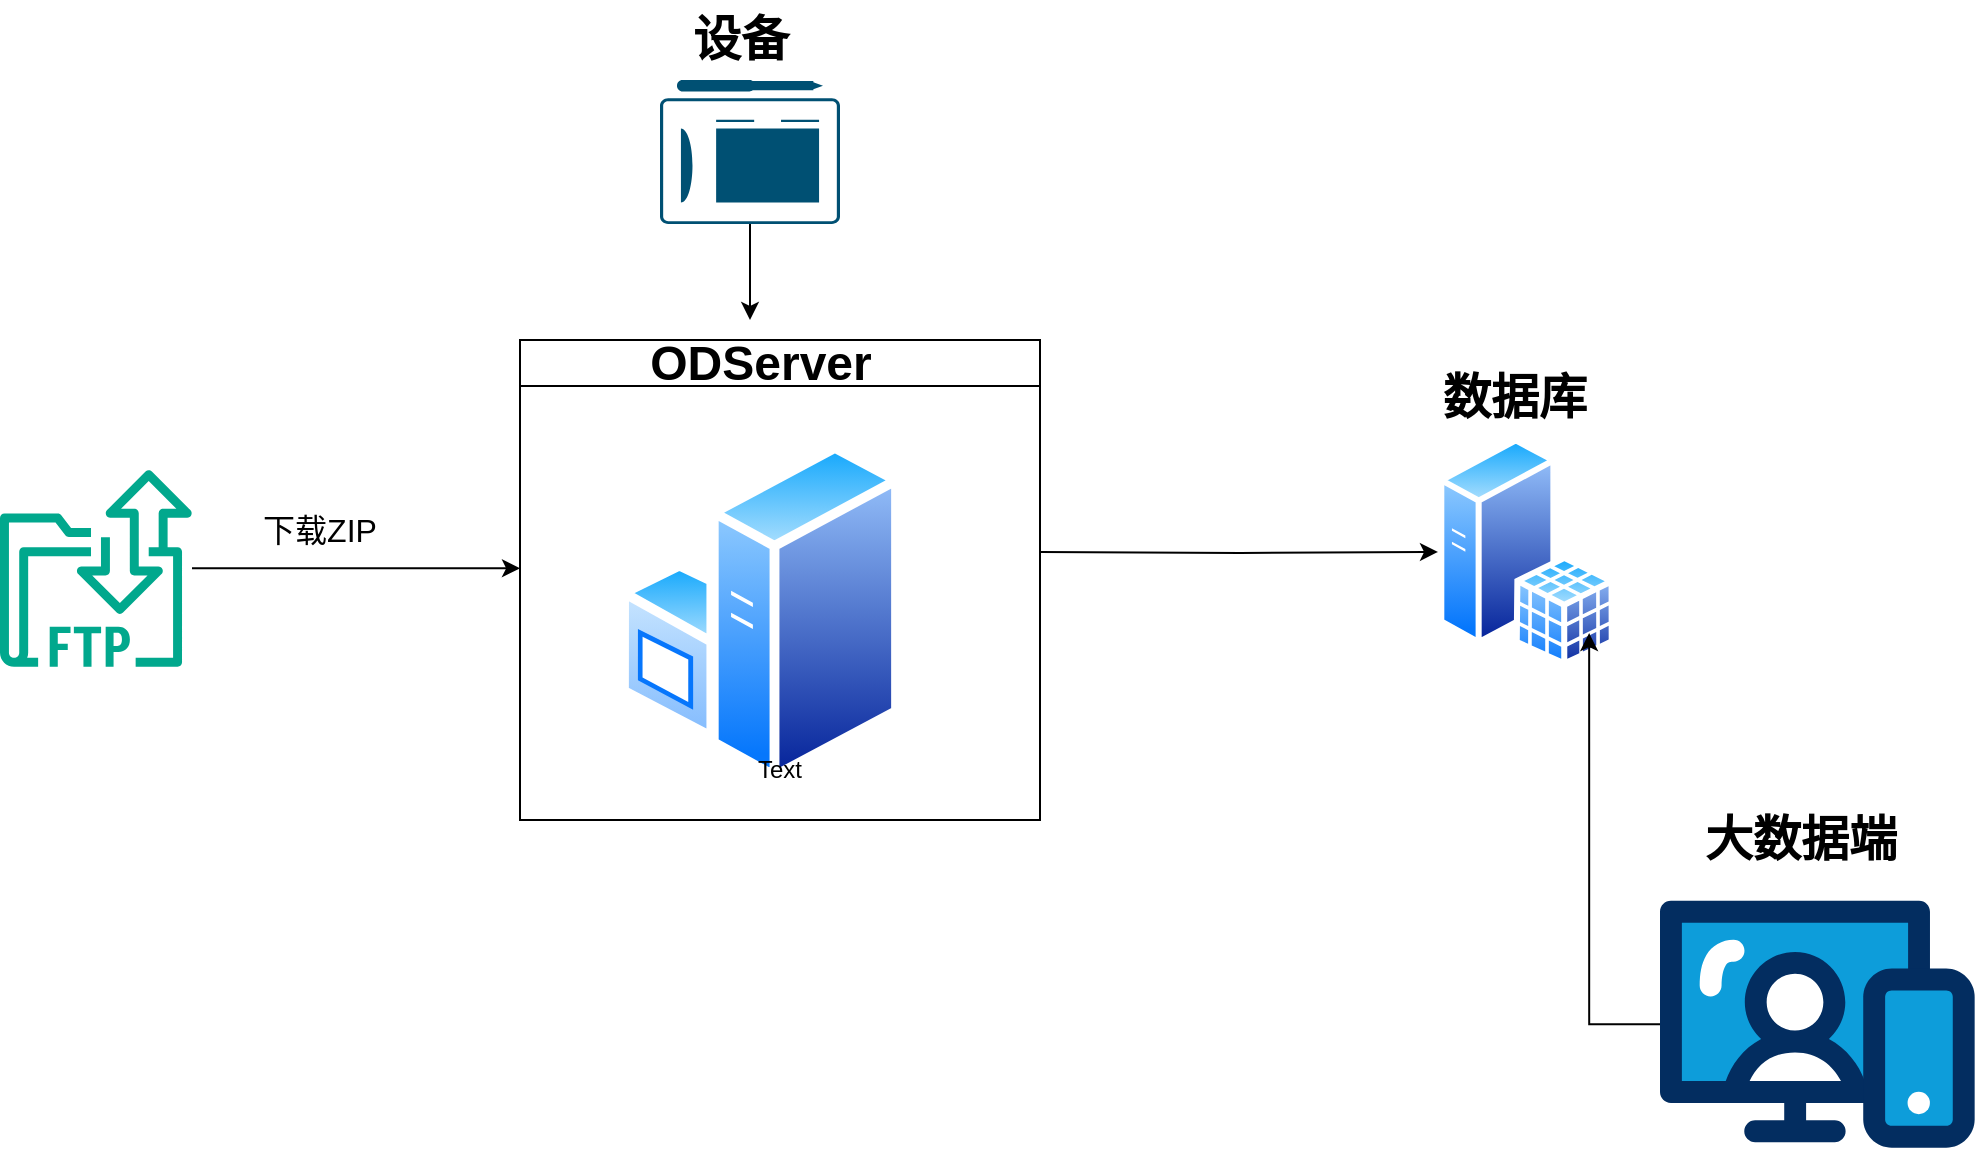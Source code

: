 <mxfile version="22.0.4" type="github">
  <diagram name="第 1 页" id="VbRBb_So4jhRRbxiABk3">
    <mxGraphModel dx="1426" dy="759" grid="1" gridSize="10" guides="1" tooltips="1" connect="1" arrows="1" fold="1" page="1" pageScale="1" pageWidth="827" pageHeight="1169" math="0" shadow="0">
      <root>
        <mxCell id="0" />
        <mxCell id="1" parent="0" />
        <mxCell id="YQNuyJ3bd6vN9Ldf_mTz-4" value="" style="edgeStyle=orthogonalEdgeStyle;rounded=0;orthogonalLoop=1;jettySize=auto;html=1;" edge="1" parent="1" source="YQNuyJ3bd6vN9Ldf_mTz-1">
          <mxGeometry relative="1" as="geometry">
            <mxPoint x="395" y="170" as="targetPoint" />
          </mxGeometry>
        </mxCell>
        <mxCell id="YQNuyJ3bd6vN9Ldf_mTz-1" value="" style="points=[[0.015,0.14,0],[0.5,0,0],[0.985,0.14,0],[1,0.57,0],[0.99,0.98,0],[0.5,1,0],[0.01,0.98,0],[0,0.57,0]];verticalLabelPosition=bottom;sketch=0;html=1;verticalAlign=top;aspect=fixed;align=center;pointerEvents=1;shape=mxgraph.cisco19.tablet;fillColor=#005073;strokeColor=none;" vertex="1" parent="1">
          <mxGeometry x="350" y="50" width="90" height="72" as="geometry" />
        </mxCell>
        <mxCell id="YQNuyJ3bd6vN9Ldf_mTz-7" value="" style="edgeStyle=orthogonalEdgeStyle;rounded=0;orthogonalLoop=1;jettySize=auto;html=1;entryX=0;entryY=0.5;entryDx=0;entryDy=0;" edge="1" parent="1" target="YQNuyJ3bd6vN9Ldf_mTz-5">
          <mxGeometry relative="1" as="geometry">
            <mxPoint x="540" y="286" as="sourcePoint" />
            <mxPoint x="630" y="285.975" as="targetPoint" />
          </mxGeometry>
        </mxCell>
        <mxCell id="YQNuyJ3bd6vN9Ldf_mTz-5" value="" style="image;aspect=fixed;perimeter=ellipsePerimeter;html=1;align=center;shadow=0;dashed=0;spacingTop=3;image=img/lib/active_directory/sql_server.svg;" vertex="1" parent="1">
          <mxGeometry x="739" y="228.5" width="88.5" height="114.94" as="geometry" />
        </mxCell>
        <mxCell id="YQNuyJ3bd6vN9Ldf_mTz-9" style="edgeStyle=orthogonalEdgeStyle;rounded=0;orthogonalLoop=1;jettySize=auto;html=1;entryX=1;entryY=1;entryDx=0;entryDy=0;" edge="1" parent="1" source="YQNuyJ3bd6vN9Ldf_mTz-8" target="YQNuyJ3bd6vN9Ldf_mTz-5">
          <mxGeometry relative="1" as="geometry">
            <mxPoint x="754" y="350" as="targetPoint" />
          </mxGeometry>
        </mxCell>
        <mxCell id="YQNuyJ3bd6vN9Ldf_mTz-8" value="" style="verticalLabelPosition=bottom;aspect=fixed;html=1;shape=mxgraph.salesforce.web;" vertex="1" parent="1">
          <mxGeometry x="850" y="460" width="157.33" height="124.29" as="geometry" />
        </mxCell>
        <mxCell id="YQNuyJ3bd6vN9Ldf_mTz-10" value="" style="swimlane;whiteSpace=wrap;html=1;startSize=23;" vertex="1" parent="1">
          <mxGeometry x="280" y="180" width="260" height="240" as="geometry">
            <mxRectangle x="280" y="180" width="50" height="40" as="alternateBounds" />
          </mxGeometry>
        </mxCell>
        <mxCell id="YQNuyJ3bd6vN9Ldf_mTz-3" value="" style="image;aspect=fixed;perimeter=ellipsePerimeter;html=1;align=center;shadow=0;dashed=0;spacingTop=3;image=img/lib/active_directory/windows_server.svg;" vertex="1" parent="YQNuyJ3bd6vN9Ldf_mTz-10">
          <mxGeometry x="49.5" y="50" width="141" height="171.95" as="geometry" />
        </mxCell>
        <mxCell id="YQNuyJ3bd6vN9Ldf_mTz-19" value="ODServer" style="text;strokeColor=none;fillColor=none;html=1;fontSize=24;fontStyle=1;verticalAlign=middle;align=center;" vertex="1" parent="YQNuyJ3bd6vN9Ldf_mTz-10">
          <mxGeometry x="70" y="-8" width="100" height="40" as="geometry" />
        </mxCell>
        <mxCell id="YQNuyJ3bd6vN9Ldf_mTz-18" value="设备" style="text;strokeColor=none;fillColor=none;html=1;fontSize=24;fontStyle=1;verticalAlign=middle;align=center;" vertex="1" parent="1">
          <mxGeometry x="340" y="10" width="100" height="40" as="geometry" />
        </mxCell>
        <mxCell id="YQNuyJ3bd6vN9Ldf_mTz-21" value="数据库" style="text;strokeColor=none;fillColor=none;html=1;fontSize=24;fontStyle=1;verticalAlign=middle;align=center;" vertex="1" parent="1">
          <mxGeometry x="727" y="188.5" width="100" height="40" as="geometry" />
        </mxCell>
        <mxCell id="YQNuyJ3bd6vN9Ldf_mTz-22" value="大数据端" style="text;strokeColor=none;fillColor=none;html=1;fontSize=24;fontStyle=1;verticalAlign=middle;align=center;" vertex="1" parent="1">
          <mxGeometry x="870" y="410" width="100" height="40" as="geometry" />
        </mxCell>
        <mxCell id="YQNuyJ3bd6vN9Ldf_mTz-24" style="edgeStyle=orthogonalEdgeStyle;rounded=0;orthogonalLoop=1;jettySize=auto;html=1;" edge="1" parent="1" source="YQNuyJ3bd6vN9Ldf_mTz-23">
          <mxGeometry relative="1" as="geometry">
            <mxPoint x="280" y="294.175" as="targetPoint" />
          </mxGeometry>
        </mxCell>
        <mxCell id="YQNuyJ3bd6vN9Ldf_mTz-23" value="" style="sketch=0;outlineConnect=0;fontColor=#232F3E;gradientColor=none;fillColor=#01A88D;strokeColor=none;dashed=0;verticalLabelPosition=bottom;verticalAlign=top;align=center;html=1;fontSize=12;fontStyle=0;aspect=fixed;shape=mxgraph.aws4.transfer_for_ftp_resource;" vertex="1" parent="1">
          <mxGeometry x="20" y="244.91" width="96" height="98.53" as="geometry" />
        </mxCell>
        <mxCell id="YQNuyJ3bd6vN9Ldf_mTz-27" value="Text" style="text;html=1;strokeColor=none;fillColor=none;align=center;verticalAlign=middle;whiteSpace=wrap;rounded=0;" vertex="1" parent="1">
          <mxGeometry x="380" y="380" width="60" height="30" as="geometry" />
        </mxCell>
        <mxCell id="YQNuyJ3bd6vN9Ldf_mTz-28" value="&lt;span style=&quot;font-size: 16px;&quot;&gt;下载ZIP&lt;/span&gt;" style="text;html=1;strokeColor=none;fillColor=none;align=center;verticalAlign=middle;whiteSpace=wrap;rounded=0;" vertex="1" parent="1">
          <mxGeometry x="150" y="260" width="60" height="30" as="geometry" />
        </mxCell>
      </root>
    </mxGraphModel>
  </diagram>
</mxfile>
